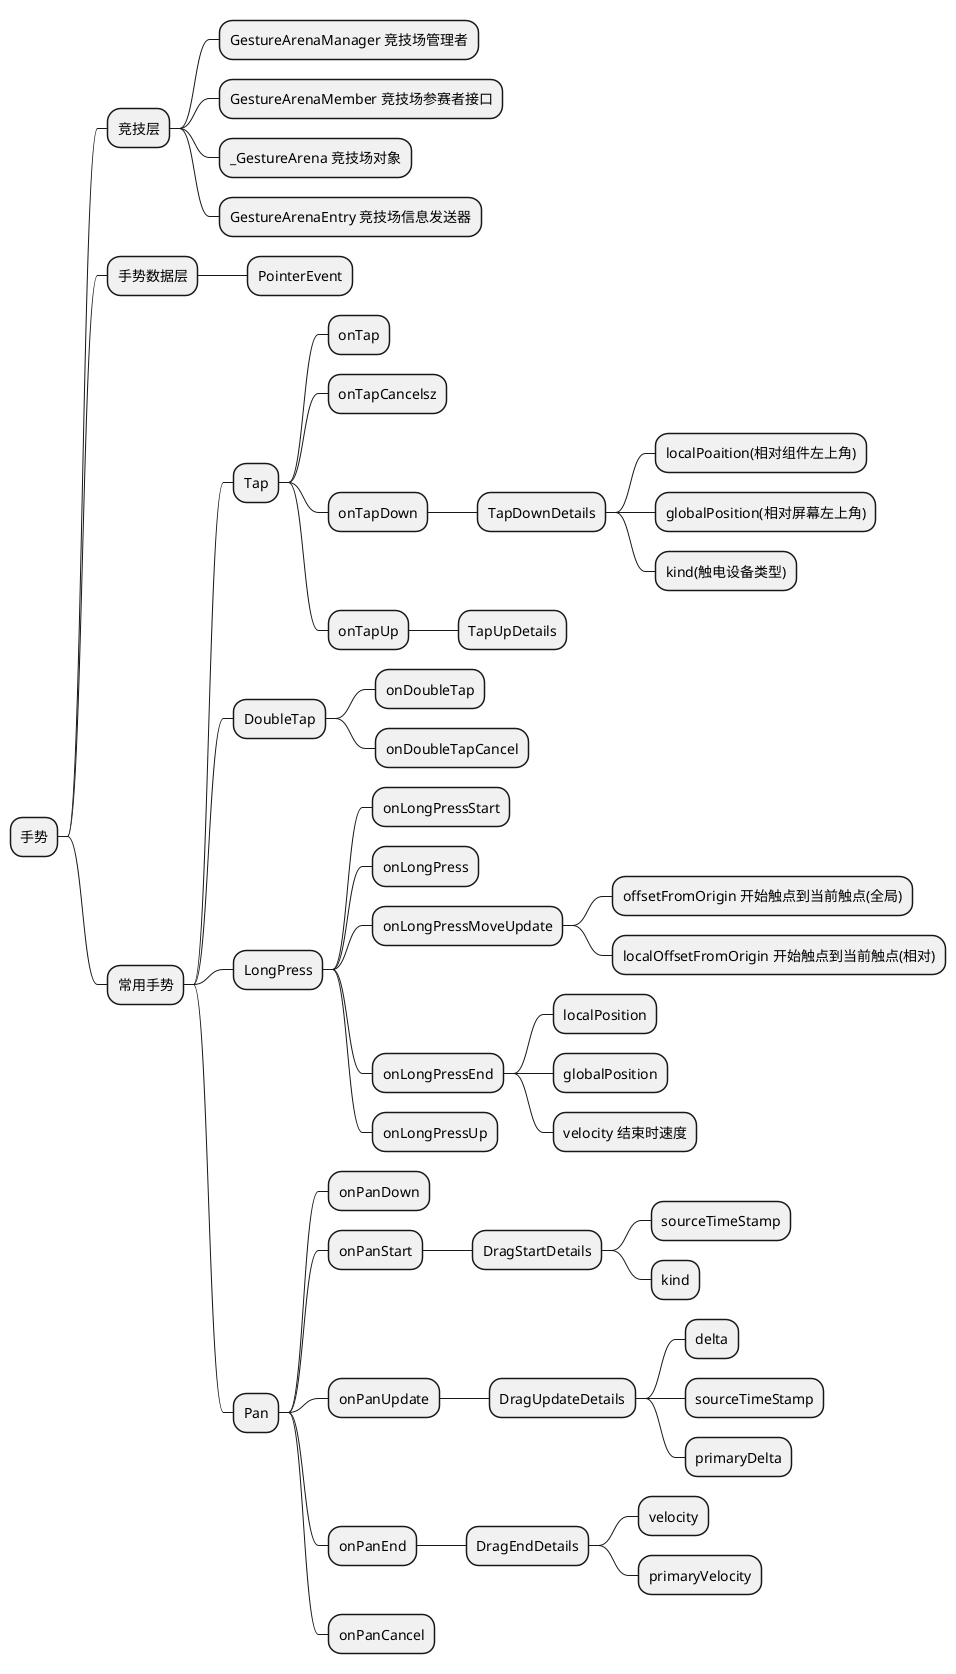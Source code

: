 @startmindmap
* 手势
** 竞技层
*** GestureArenaManager 竞技场管理者
*** GestureArenaMember 竞技场参赛者接口
*** _GestureArena 竞技场对象
*** GestureArenaEntry 竞技场信息发送器
** 手势数据层
*** PointerEvent
** 常用手势
*** Tap
**** onTap
**** onTapCancelsz
**** onTapDown
***** TapDownDetails
****** localPoaition(相对组件左上角)
****** globalPosition(相对屏幕左上角)
****** kind(触电设备类型)
**** onTapUp
***** TapUpDetails
*** DoubleTap
**** onDoubleTap
**** onDoubleTapCancel
*** LongPress
**** onLongPressStart
**** onLongPress
**** onLongPressMoveUpdate
***** offsetFromOrigin 开始触点到当前触点(全局)
***** localOffsetFromOrigin 开始触点到当前触点(相对)
**** onLongPressEnd
***** localPosition
***** globalPosition
***** velocity 结束时速度
**** onLongPressUp
*** Pan
**** onPanDown
**** onPanStart
***** DragStartDetails
****** sourceTimeStamp
****** kind
**** onPanUpdate
***** DragUpdateDetails
****** delta
****** sourceTimeStamp
****** primaryDelta
**** onPanEnd
***** DragEndDetails
****** velocity
****** primaryVelocity
**** onPanCancel
@endmindmap